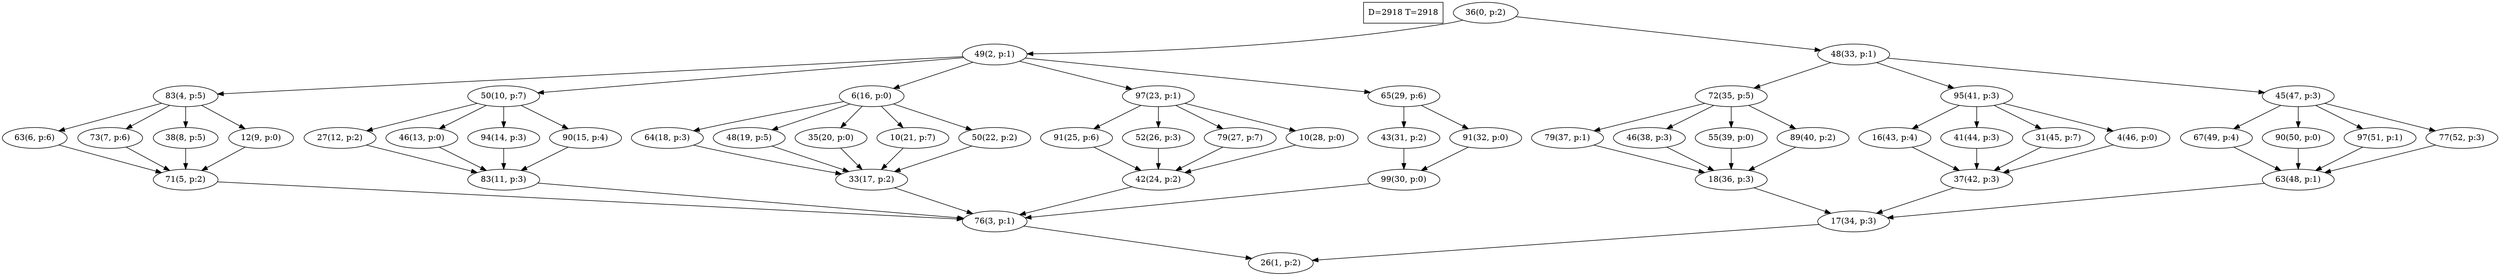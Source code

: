 digraph Task {
i [shape=box, label="D=2918 T=2918"]; 
0 [label="36(0, p:2)"];
1 [label="26(1, p:2)"];
2 [label="49(2, p:1)"];
3 [label="76(3, p:1)"];
4 [label="83(4, p:5)"];
5 [label="71(5, p:2)"];
6 [label="63(6, p:6)"];
7 [label="73(7, p:6)"];
8 [label="38(8, p:5)"];
9 [label="12(9, p:0)"];
10 [label="50(10, p:7)"];
11 [label="83(11, p:3)"];
12 [label="27(12, p:2)"];
13 [label="46(13, p:0)"];
14 [label="94(14, p:3)"];
15 [label="90(15, p:4)"];
16 [label="6(16, p:0)"];
17 [label="33(17, p:2)"];
18 [label="64(18, p:3)"];
19 [label="48(19, p:5)"];
20 [label="35(20, p:0)"];
21 [label="10(21, p:7)"];
22 [label="50(22, p:2)"];
23 [label="97(23, p:1)"];
24 [label="42(24, p:2)"];
25 [label="91(25, p:6)"];
26 [label="52(26, p:3)"];
27 [label="79(27, p:7)"];
28 [label="10(28, p:0)"];
29 [label="65(29, p:6)"];
30 [label="99(30, p:0)"];
31 [label="43(31, p:2)"];
32 [label="91(32, p:0)"];
33 [label="48(33, p:1)"];
34 [label="17(34, p:3)"];
35 [label="72(35, p:5)"];
36 [label="18(36, p:3)"];
37 [label="79(37, p:1)"];
38 [label="46(38, p:3)"];
39 [label="55(39, p:0)"];
40 [label="89(40, p:2)"];
41 [label="95(41, p:3)"];
42 [label="37(42, p:3)"];
43 [label="16(43, p:4)"];
44 [label="41(44, p:3)"];
45 [label="31(45, p:7)"];
46 [label="4(46, p:0)"];
47 [label="45(47, p:3)"];
48 [label="63(48, p:1)"];
49 [label="67(49, p:4)"];
50 [label="90(50, p:0)"];
51 [label="97(51, p:1)"];
52 [label="77(52, p:3)"];
0 -> 2;
0 -> 33;
2 -> 4;
2 -> 10;
2 -> 16;
2 -> 23;
2 -> 29;
3 -> 1;
4 -> 6;
4 -> 7;
4 -> 8;
4 -> 9;
5 -> 3;
6 -> 5;
7 -> 5;
8 -> 5;
9 -> 5;
10 -> 12;
10 -> 13;
10 -> 14;
10 -> 15;
11 -> 3;
12 -> 11;
13 -> 11;
14 -> 11;
15 -> 11;
16 -> 18;
16 -> 19;
16 -> 20;
16 -> 21;
16 -> 22;
17 -> 3;
18 -> 17;
19 -> 17;
20 -> 17;
21 -> 17;
22 -> 17;
23 -> 25;
23 -> 26;
23 -> 27;
23 -> 28;
24 -> 3;
25 -> 24;
26 -> 24;
27 -> 24;
28 -> 24;
29 -> 31;
29 -> 32;
30 -> 3;
31 -> 30;
32 -> 30;
33 -> 35;
33 -> 41;
33 -> 47;
34 -> 1;
35 -> 37;
35 -> 38;
35 -> 39;
35 -> 40;
36 -> 34;
37 -> 36;
38 -> 36;
39 -> 36;
40 -> 36;
41 -> 43;
41 -> 44;
41 -> 45;
41 -> 46;
42 -> 34;
43 -> 42;
44 -> 42;
45 -> 42;
46 -> 42;
47 -> 49;
47 -> 50;
47 -> 51;
47 -> 52;
48 -> 34;
49 -> 48;
50 -> 48;
51 -> 48;
52 -> 48;
}